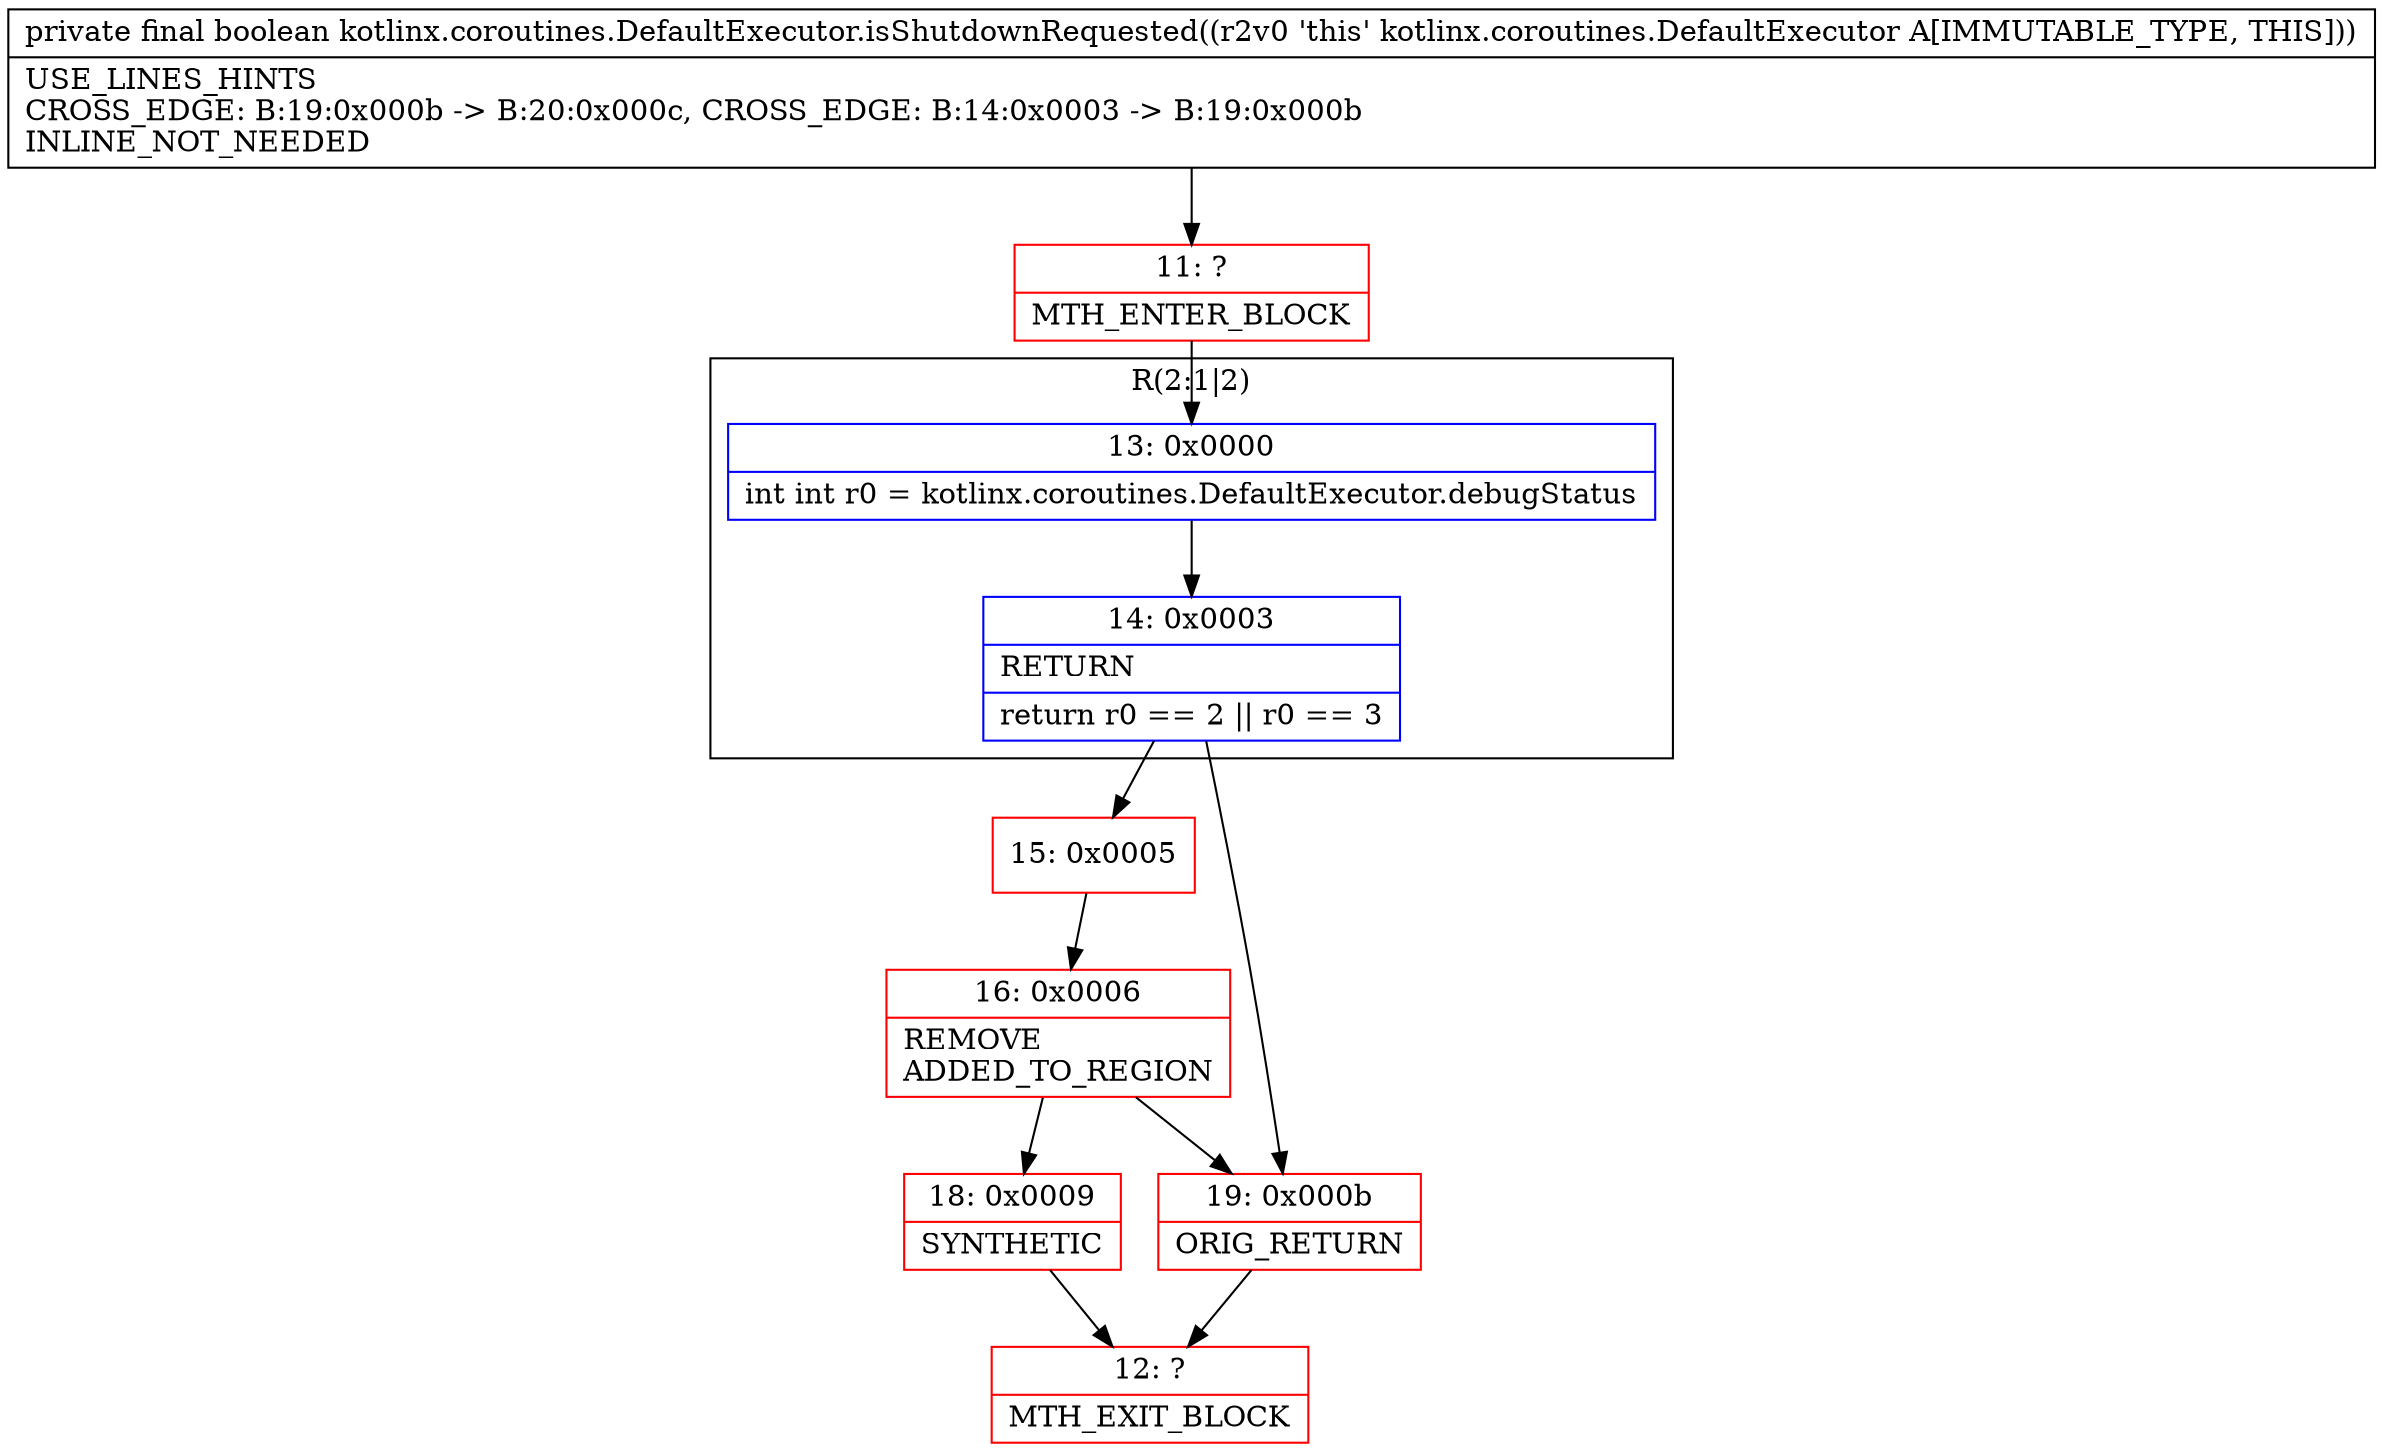 digraph "CFG forkotlinx.coroutines.DefaultExecutor.isShutdownRequested()Z" {
subgraph cluster_Region_882923508 {
label = "R(2:1|2)";
node [shape=record,color=blue];
Node_13 [shape=record,label="{13\:\ 0x0000|int int r0 = kotlinx.coroutines.DefaultExecutor.debugStatus\l}"];
Node_14 [shape=record,label="{14\:\ 0x0003|RETURN\l|return r0 == 2 \|\| r0 == 3\l}"];
}
Node_11 [shape=record,color=red,label="{11\:\ ?|MTH_ENTER_BLOCK\l}"];
Node_15 [shape=record,color=red,label="{15\:\ 0x0005}"];
Node_16 [shape=record,color=red,label="{16\:\ 0x0006|REMOVE\lADDED_TO_REGION\l}"];
Node_18 [shape=record,color=red,label="{18\:\ 0x0009|SYNTHETIC\l}"];
Node_12 [shape=record,color=red,label="{12\:\ ?|MTH_EXIT_BLOCK\l}"];
Node_19 [shape=record,color=red,label="{19\:\ 0x000b|ORIG_RETURN\l}"];
MethodNode[shape=record,label="{private final boolean kotlinx.coroutines.DefaultExecutor.isShutdownRequested((r2v0 'this' kotlinx.coroutines.DefaultExecutor A[IMMUTABLE_TYPE, THIS]))  | USE_LINES_HINTS\lCROSS_EDGE: B:19:0x000b \-\> B:20:0x000c, CROSS_EDGE: B:14:0x0003 \-\> B:19:0x000b\lINLINE_NOT_NEEDED\l}"];
MethodNode -> Node_11;Node_13 -> Node_14;
Node_14 -> Node_15;
Node_14 -> Node_19;
Node_11 -> Node_13;
Node_15 -> Node_16;
Node_16 -> Node_18;
Node_16 -> Node_19;
Node_18 -> Node_12;
Node_19 -> Node_12;
}

